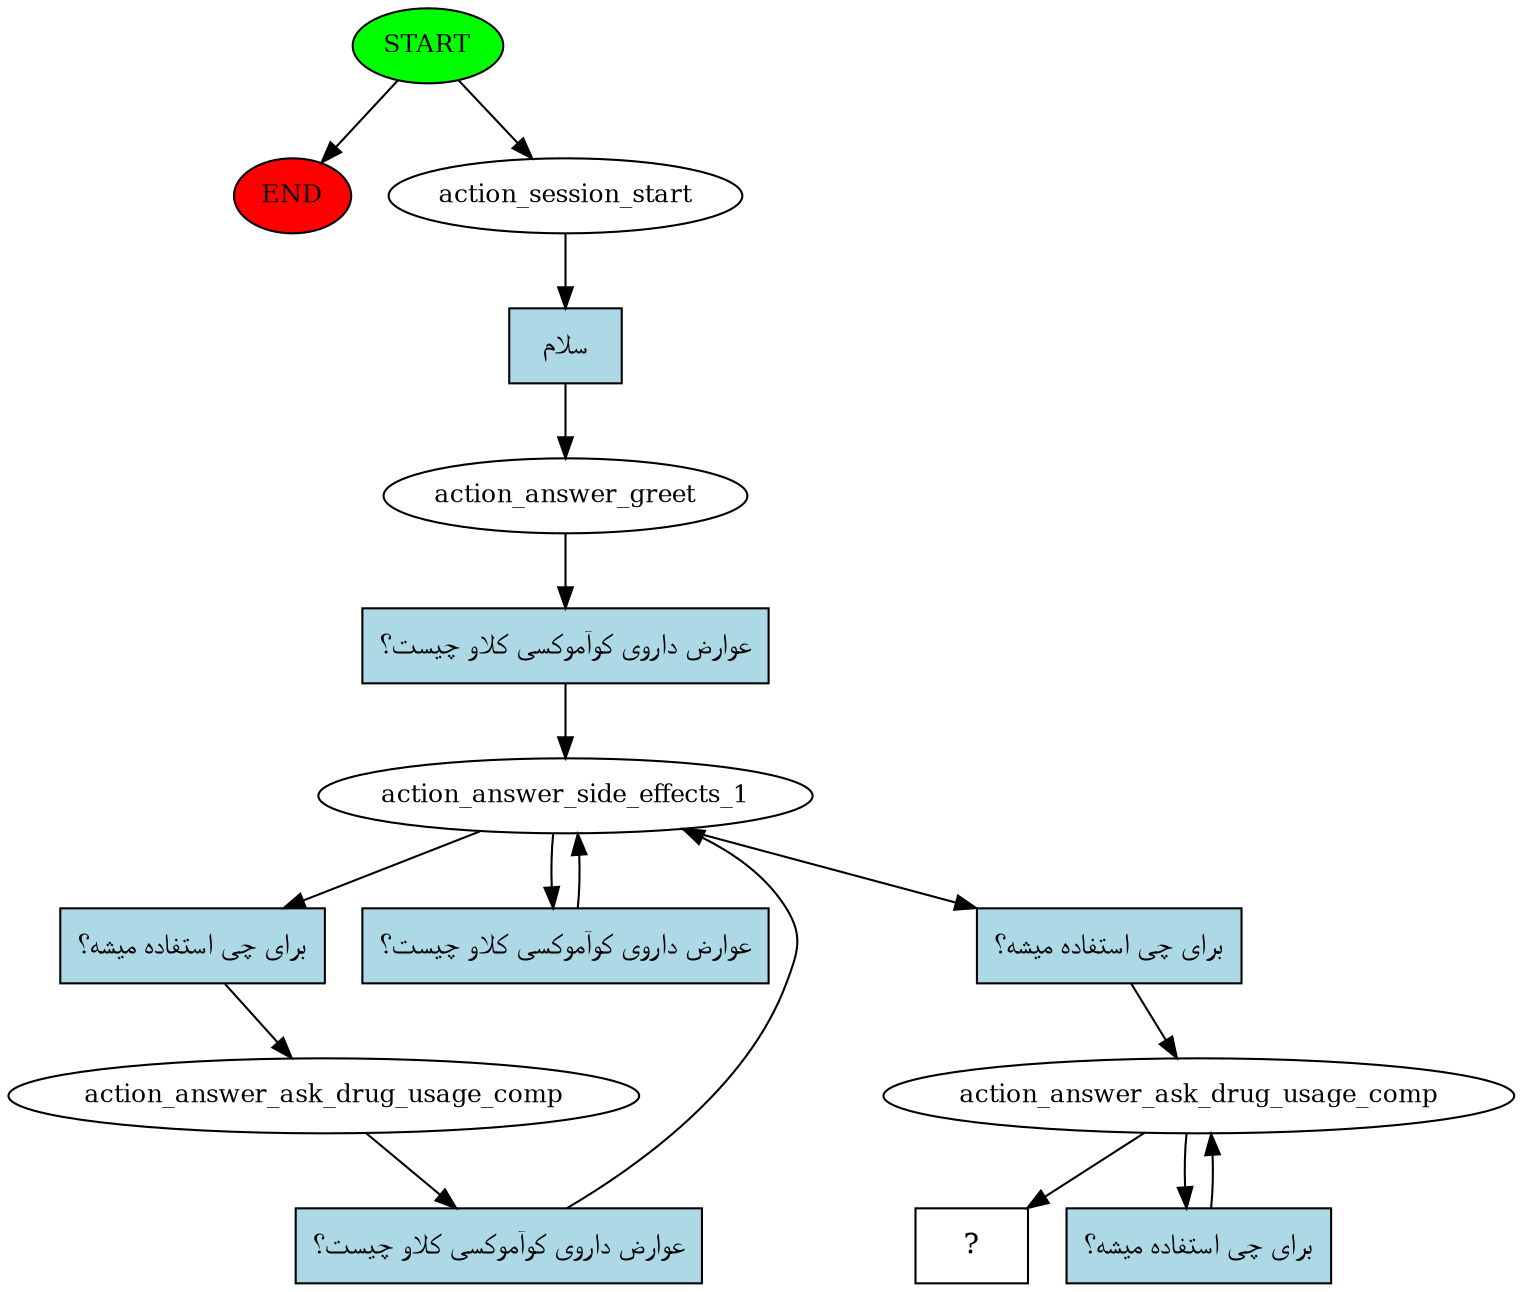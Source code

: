 digraph  {
0 [class="start active", fillcolor=green, fontsize=12, label=START, style=filled];
"-1" [class=end, fillcolor=red, fontsize=12, label=END, style=filled];
1 [class=active, fontsize=12, label=action_session_start];
2 [class=active, fontsize=12, label=action_answer_greet];
3 [class=active, fontsize=12, label=action_answer_side_effects_1];
5 [class=active, fontsize=12, label=action_answer_ask_drug_usage_comp];
8 [class=active, fontsize=12, label=action_answer_ask_drug_usage_comp];
10 [class="intent dashed active", label="  ?  ", shape=rect];
11 [class="intent active", fillcolor=lightblue, label="سلام", shape=rect, style=filled];
12 [class="intent active", fillcolor=lightblue, label="عوارض داروی کوآموکسی کلاو چیست؟", shape=rect, style=filled];
13 [class="intent active", fillcolor=lightblue, label="برای چی استفاده میشه؟", shape=rect, style=filled];
14 [class="intent active", fillcolor=lightblue, label="عوارض داروی کوآموکسی کلاو چیست؟", shape=rect, style=filled];
15 [class="intent active", fillcolor=lightblue, label="برای چی استفاده میشه؟", shape=rect, style=filled];
16 [class="intent active", fillcolor=lightblue, label="عوارض داروی کوآموکسی کلاو چیست؟", shape=rect, style=filled];
17 [class="intent active", fillcolor=lightblue, label="برای چی استفاده میشه؟", shape=rect, style=filled];
0 -> "-1"  [class="", key=NONE, label=""];
0 -> 1  [class=active, key=NONE, label=""];
1 -> 11  [class=active, key=0];
2 -> 12  [class=active, key=0];
3 -> 13  [class=active, key=0];
3 -> 14  [class=active, key=0];
3 -> 15  [class=active, key=0];
5 -> 16  [class=active, key=0];
8 -> 10  [class=active, key=NONE, label=""];
8 -> 17  [class=active, key=0];
11 -> 2  [class=active, key=0];
12 -> 3  [class=active, key=0];
13 -> 5  [class=active, key=0];
14 -> 3  [class=active, key=0];
15 -> 8  [class=active, key=0];
16 -> 3  [class=active, key=0];
17 -> 8  [class=active, key=0];
}
